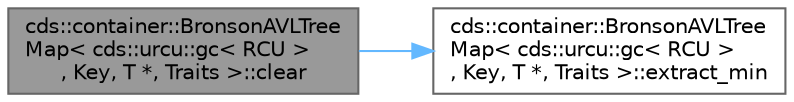 digraph "cds::container::BronsonAVLTreeMap&lt; cds::urcu::gc&lt; RCU &gt;, Key, T *, Traits &gt;::clear"
{
 // LATEX_PDF_SIZE
  bgcolor="transparent";
  edge [fontname=Helvetica,fontsize=10,labelfontname=Helvetica,labelfontsize=10];
  node [fontname=Helvetica,fontsize=10,shape=box,height=0.2,width=0.4];
  rankdir="LR";
  Node1 [id="Node000001",label="cds::container::BronsonAVLTree\lMap\< cds::urcu::gc\< RCU \>\l, Key, T *, Traits \>::clear",height=0.2,width=0.4,color="gray40", fillcolor="grey60", style="filled", fontcolor="black",tooltip="Clears the tree (thread safe, not atomic)"];
  Node1 -> Node2 [id="edge1_Node000001_Node000002",color="steelblue1",style="solid",tooltip=" "];
  Node2 [id="Node000002",label="cds::container::BronsonAVLTree\lMap\< cds::urcu::gc\< RCU \>\l, Key, T *, Traits \>::extract_min",height=0.2,width=0.4,color="grey40", fillcolor="white", style="filled",URL="$classcds_1_1container_1_1_bronson_a_v_l_tree_map_3_01cds_1_1urcu_1_1gc_3_01_r_c_u_01_4_00_01_key_00_01_t_01_5_00_01_traits_01_4.html#ad66eab7b97360e818168b13cb2665388",tooltip="Extracts a value with minimal key from the map"];
}
